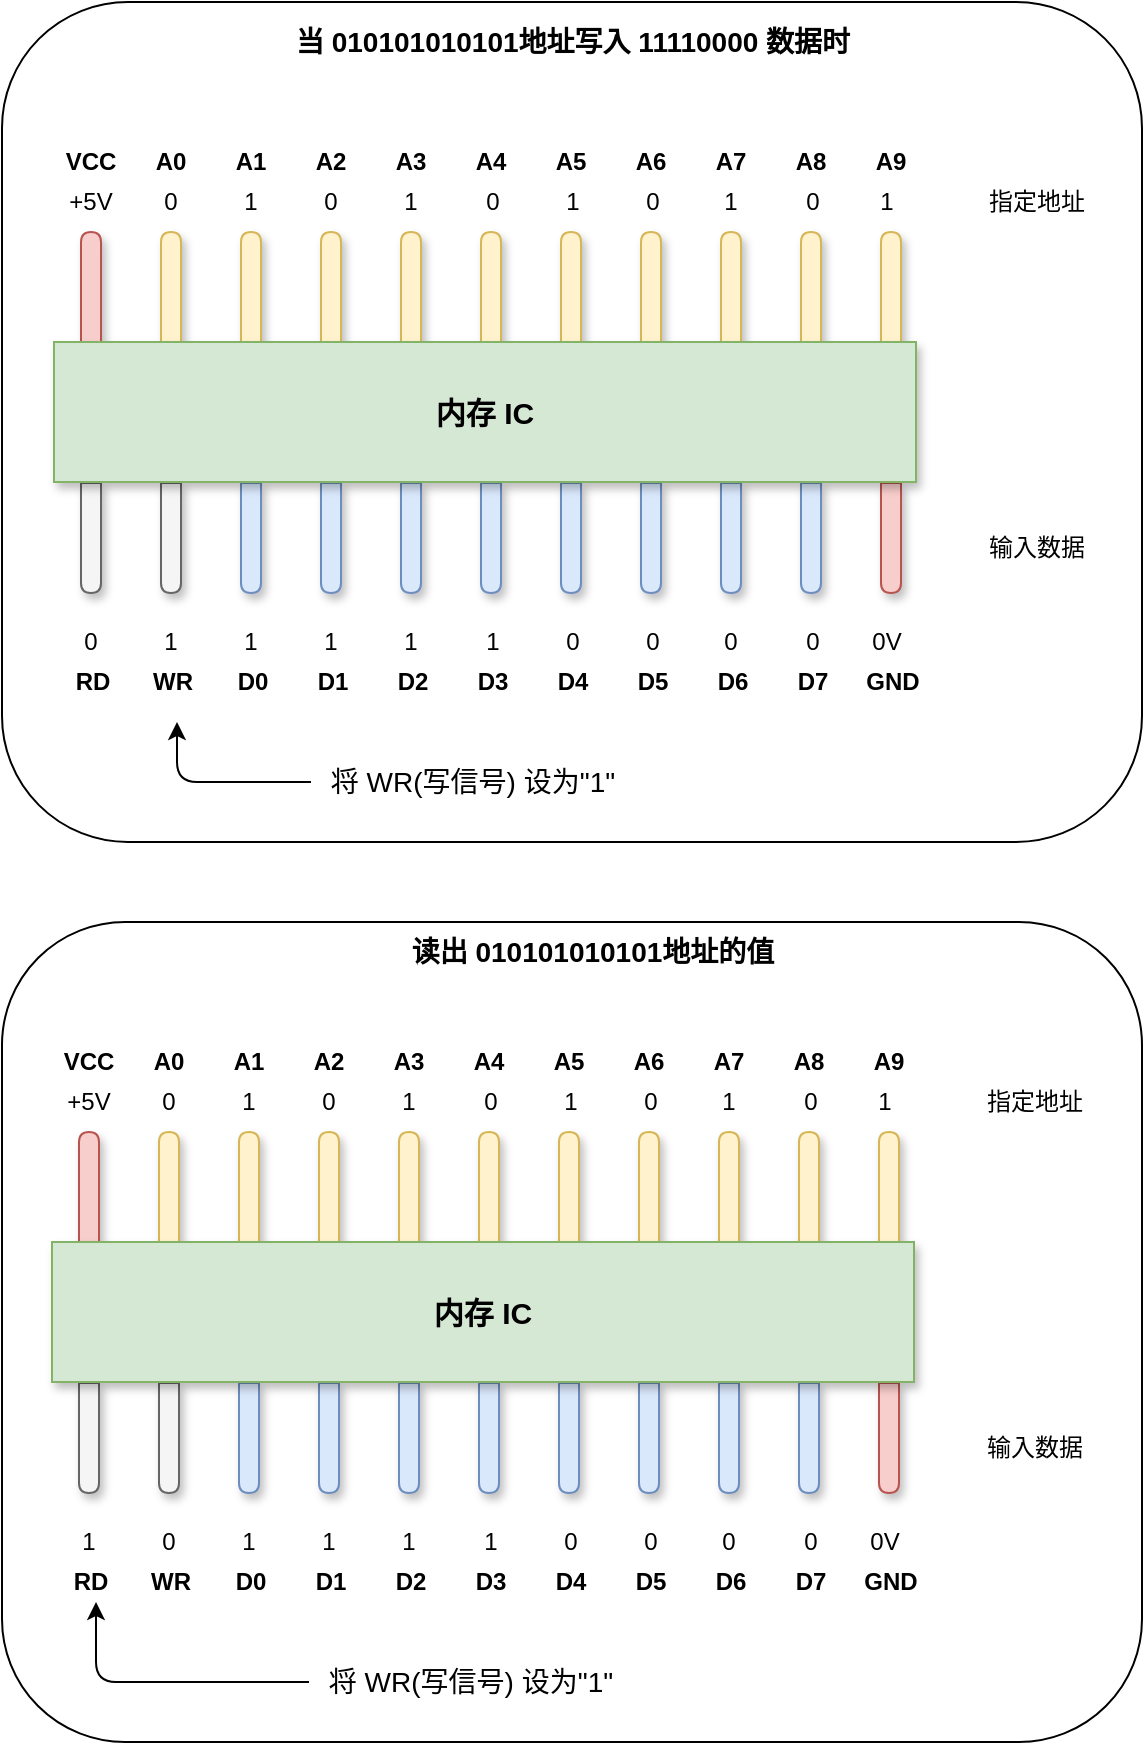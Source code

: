 <mxfile version="14.1.5" type="device"><diagram id="8DEhN0fLM4nAGA-10eyG" name="第 1 页"><mxGraphModel dx="1690" dy="1173" grid="1" gridSize="10" guides="1" tooltips="1" connect="1" arrows="1" fold="1" page="1" pageScale="1" pageWidth="827" pageHeight="1169" math="0" shadow="0"><root><mxCell id="0"/><mxCell id="1" parent="0"/><mxCell id="zL3tA4bPiqd9ROFaoa5U-16" value="" style="rounded=1;whiteSpace=wrap;html=1;fontSize=14;" vertex="1" parent="1"><mxGeometry x="173" y="100" width="570" height="420" as="geometry"/></mxCell><mxCell id="I1AymRNiyK1BnR4SQcGp-3" value="" style="shape=delay;whiteSpace=wrap;html=1;fontSize=15;rotation=-90;fillColor=#f8cecc;strokeColor=#b85450;shadow=1;" parent="1" vertex="1"><mxGeometry x="190" y="237.5" width="55" height="10" as="geometry"/></mxCell><mxCell id="I1AymRNiyK1BnR4SQcGp-4" value="" style="shape=delay;whiteSpace=wrap;html=1;fontSize=15;rotation=-90;fillColor=#fff2cc;strokeColor=#d6b656;shadow=1;" parent="1" vertex="1"><mxGeometry x="230" y="237.5" width="55" height="10" as="geometry"/></mxCell><mxCell id="I1AymRNiyK1BnR4SQcGp-6" value="" style="shape=delay;whiteSpace=wrap;html=1;fontSize=15;rotation=-90;fillColor=#fff2cc;strokeColor=#d6b656;shadow=1;" parent="1" vertex="1"><mxGeometry x="270" y="237.5" width="55" height="10" as="geometry"/></mxCell><mxCell id="I1AymRNiyK1BnR4SQcGp-7" value="" style="shape=delay;whiteSpace=wrap;html=1;fontSize=15;rotation=-90;fillColor=#fff2cc;strokeColor=#d6b656;shadow=1;" parent="1" vertex="1"><mxGeometry x="310" y="237.5" width="55" height="10" as="geometry"/></mxCell><mxCell id="I1AymRNiyK1BnR4SQcGp-9" value="" style="shape=delay;whiteSpace=wrap;html=1;fontSize=15;rotation=-90;fillColor=#fff2cc;strokeColor=#d6b656;shadow=1;" parent="1" vertex="1"><mxGeometry x="350" y="237.5" width="55" height="10" as="geometry"/></mxCell><mxCell id="I1AymRNiyK1BnR4SQcGp-10" value="" style="shape=delay;whiteSpace=wrap;html=1;fontSize=15;rotation=-90;fillColor=#fff2cc;strokeColor=#d6b656;shadow=1;" parent="1" vertex="1"><mxGeometry x="390" y="237.5" width="55" height="10" as="geometry"/></mxCell><mxCell id="I1AymRNiyK1BnR4SQcGp-11" value="" style="shape=delay;whiteSpace=wrap;html=1;fontSize=15;rotation=-90;fillColor=#fff2cc;strokeColor=#d6b656;shadow=1;" parent="1" vertex="1"><mxGeometry x="430" y="237.5" width="55" height="10" as="geometry"/></mxCell><mxCell id="I1AymRNiyK1BnR4SQcGp-12" value="" style="shape=delay;whiteSpace=wrap;html=1;fontSize=15;rotation=-90;fillColor=#fff2cc;strokeColor=#d6b656;shadow=1;" parent="1" vertex="1"><mxGeometry x="470" y="237.5" width="55" height="10" as="geometry"/></mxCell><mxCell id="I1AymRNiyK1BnR4SQcGp-13" value="" style="shape=delay;whiteSpace=wrap;html=1;fontSize=15;rotation=-90;fillColor=#fff2cc;strokeColor=#d6b656;shadow=1;" parent="1" vertex="1"><mxGeometry x="510" y="237.5" width="55" height="10" as="geometry"/></mxCell><mxCell id="I1AymRNiyK1BnR4SQcGp-14" value="" style="shape=delay;whiteSpace=wrap;html=1;fontSize=15;rotation=-90;fillColor=#fff2cc;strokeColor=#d6b656;shadow=1;" parent="1" vertex="1"><mxGeometry x="550" y="237.5" width="55" height="10" as="geometry"/></mxCell><mxCell id="I1AymRNiyK1BnR4SQcGp-15" value="" style="shape=delay;whiteSpace=wrap;html=1;fontSize=15;rotation=-90;direction=west;shadow=1;fillColor=#f5f5f5;strokeColor=#666666;fontColor=#333333;" parent="1" vertex="1"><mxGeometry x="190" y="363" width="55" height="10" as="geometry"/></mxCell><mxCell id="I1AymRNiyK1BnR4SQcGp-16" value="" style="shape=delay;whiteSpace=wrap;html=1;fontSize=15;rotation=-90;direction=west;shadow=1;fillColor=#f5f5f5;strokeColor=#666666;fontColor=#333333;" parent="1" vertex="1"><mxGeometry x="230" y="363" width="55" height="10" as="geometry"/></mxCell><mxCell id="I1AymRNiyK1BnR4SQcGp-17" value="" style="shape=delay;whiteSpace=wrap;html=1;fontSize=15;rotation=-90;direction=west;shadow=1;fillColor=#dae8fc;strokeColor=#6c8ebf;" parent="1" vertex="1"><mxGeometry x="270" y="363" width="55" height="10" as="geometry"/></mxCell><mxCell id="I1AymRNiyK1BnR4SQcGp-18" value="" style="shape=delay;whiteSpace=wrap;html=1;fontSize=15;rotation=-90;direction=west;shadow=1;fillColor=#dae8fc;strokeColor=#6c8ebf;" parent="1" vertex="1"><mxGeometry x="310" y="363" width="55" height="10" as="geometry"/></mxCell><mxCell id="I1AymRNiyK1BnR4SQcGp-19" value="" style="shape=delay;whiteSpace=wrap;html=1;fontSize=15;rotation=-90;direction=west;shadow=1;fillColor=#dae8fc;strokeColor=#6c8ebf;" parent="1" vertex="1"><mxGeometry x="350" y="363" width="55" height="10" as="geometry"/></mxCell><mxCell id="I1AymRNiyK1BnR4SQcGp-20" value="" style="shape=delay;whiteSpace=wrap;html=1;fontSize=15;rotation=-90;direction=west;shadow=1;fillColor=#dae8fc;strokeColor=#6c8ebf;" parent="1" vertex="1"><mxGeometry x="390" y="363" width="55" height="10" as="geometry"/></mxCell><mxCell id="I1AymRNiyK1BnR4SQcGp-21" value="" style="shape=delay;whiteSpace=wrap;html=1;fontSize=15;rotation=-90;direction=west;shadow=1;fillColor=#dae8fc;strokeColor=#6c8ebf;" parent="1" vertex="1"><mxGeometry x="430" y="363" width="55" height="10" as="geometry"/></mxCell><mxCell id="I1AymRNiyK1BnR4SQcGp-22" value="" style="shape=delay;whiteSpace=wrap;html=1;fontSize=15;rotation=-90;direction=west;shadow=1;fillColor=#dae8fc;strokeColor=#6c8ebf;" parent="1" vertex="1"><mxGeometry x="470" y="363" width="55" height="10" as="geometry"/></mxCell><mxCell id="I1AymRNiyK1BnR4SQcGp-23" value="" style="shape=delay;whiteSpace=wrap;html=1;fontSize=15;rotation=-90;direction=west;shadow=1;fillColor=#dae8fc;strokeColor=#6c8ebf;" parent="1" vertex="1"><mxGeometry x="510" y="363" width="55" height="10" as="geometry"/></mxCell><mxCell id="I1AymRNiyK1BnR4SQcGp-24" value="" style="shape=delay;whiteSpace=wrap;html=1;fontSize=15;rotation=-90;direction=west;shadow=1;fillColor=#dae8fc;strokeColor=#6c8ebf;" parent="1" vertex="1"><mxGeometry x="550" y="363" width="55" height="10" as="geometry"/></mxCell><mxCell id="I1AymRNiyK1BnR4SQcGp-25" value="VCC" style="text;html=1;align=center;verticalAlign=middle;resizable=0;points=[];autosize=1;fontSize=12;fontStyle=1;shadow=1;" parent="1" vertex="1"><mxGeometry x="197" y="170" width="40" height="20" as="geometry"/></mxCell><mxCell id="I1AymRNiyK1BnR4SQcGp-26" value="A0" style="text;html=1;align=center;verticalAlign=middle;resizable=0;points=[];autosize=1;fontSize=12;fontStyle=1;shadow=1;" parent="1" vertex="1"><mxGeometry x="242" y="170" width="30" height="20" as="geometry"/></mxCell><mxCell id="I1AymRNiyK1BnR4SQcGp-27" value="A1" style="text;html=1;align=center;verticalAlign=middle;resizable=0;points=[];autosize=1;fontSize=12;fontStyle=1;shadow=1;" parent="1" vertex="1"><mxGeometry x="282" y="170" width="30" height="20" as="geometry"/></mxCell><mxCell id="I1AymRNiyK1BnR4SQcGp-28" value="A2" style="text;html=1;align=center;verticalAlign=middle;resizable=0;points=[];autosize=1;fontSize=12;fontStyle=1;shadow=1;" parent="1" vertex="1"><mxGeometry x="322" y="170" width="30" height="20" as="geometry"/></mxCell><mxCell id="I1AymRNiyK1BnR4SQcGp-29" value="A3" style="text;html=1;align=center;verticalAlign=middle;resizable=0;points=[];autosize=1;fontSize=12;fontStyle=1;shadow=1;" parent="1" vertex="1"><mxGeometry x="362" y="170" width="30" height="20" as="geometry"/></mxCell><mxCell id="I1AymRNiyK1BnR4SQcGp-30" value="A4" style="text;html=1;align=center;verticalAlign=middle;resizable=0;points=[];autosize=1;fontSize=12;fontStyle=1;shadow=1;" parent="1" vertex="1"><mxGeometry x="402" y="170" width="30" height="20" as="geometry"/></mxCell><mxCell id="I1AymRNiyK1BnR4SQcGp-31" value="A5" style="text;html=1;align=center;verticalAlign=middle;resizable=0;points=[];autosize=1;fontSize=12;fontStyle=1;shadow=1;" parent="1" vertex="1"><mxGeometry x="442" y="170" width="30" height="20" as="geometry"/></mxCell><mxCell id="I1AymRNiyK1BnR4SQcGp-32" value="A6" style="text;html=1;align=center;verticalAlign=middle;resizable=0;points=[];autosize=1;fontSize=12;fontStyle=1;shadow=1;" parent="1" vertex="1"><mxGeometry x="482" y="170" width="30" height="20" as="geometry"/></mxCell><mxCell id="I1AymRNiyK1BnR4SQcGp-33" value="A7" style="text;html=1;align=center;verticalAlign=middle;resizable=0;points=[];autosize=1;fontSize=12;fontStyle=1;shadow=1;" parent="1" vertex="1"><mxGeometry x="522" y="170" width="30" height="20" as="geometry"/></mxCell><mxCell id="I1AymRNiyK1BnR4SQcGp-34" value="A8" style="text;html=1;align=center;verticalAlign=middle;resizable=0;points=[];autosize=1;fontSize=12;fontStyle=1;shadow=1;" parent="1" vertex="1"><mxGeometry x="562" y="170" width="30" height="20" as="geometry"/></mxCell><mxCell id="I1AymRNiyK1BnR4SQcGp-35" value="" style="shape=delay;whiteSpace=wrap;html=1;fontSize=15;rotation=-90;fillColor=#fff2cc;strokeColor=#d6b656;shadow=1;" parent="1" vertex="1"><mxGeometry x="590" y="237.5" width="55" height="10" as="geometry"/></mxCell><mxCell id="I1AymRNiyK1BnR4SQcGp-36" value="A9" style="text;html=1;align=center;verticalAlign=middle;resizable=0;points=[];autosize=1;fontSize=12;fontStyle=1;shadow=1;" parent="1" vertex="1"><mxGeometry x="602" y="170" width="30" height="20" as="geometry"/></mxCell><mxCell id="I1AymRNiyK1BnR4SQcGp-37" value="" style="shape=delay;whiteSpace=wrap;html=1;fontSize=15;rotation=-90;direction=west;shadow=1;fillColor=#f8cecc;strokeColor=#b85450;" parent="1" vertex="1"><mxGeometry x="590" y="363" width="55" height="10" as="geometry"/></mxCell><mxCell id="I1AymRNiyK1BnR4SQcGp-1" value="内存 IC" style="rounded=0;whiteSpace=wrap;html=1;fillColor=#d5e8d4;strokeColor=#82b366;fontStyle=1;fontSize=15;shadow=1;" parent="1" vertex="1"><mxGeometry x="199" y="270" width="431" height="70" as="geometry"/></mxCell><mxCell id="I1AymRNiyK1BnR4SQcGp-40" value="GND" style="text;html=1;align=center;verticalAlign=middle;resizable=0;points=[];autosize=1;fontSize=12;fontStyle=1;shadow=1;" parent="1" vertex="1"><mxGeometry x="598" y="430" width="40" height="20" as="geometry"/></mxCell><mxCell id="I1AymRNiyK1BnR4SQcGp-41" value="D0" style="text;html=1;align=center;verticalAlign=middle;resizable=0;points=[];autosize=1;fontSize=12;fontStyle=1;shadow=1;" parent="1" vertex="1"><mxGeometry x="283" y="430" width="30" height="20" as="geometry"/></mxCell><mxCell id="I1AymRNiyK1BnR4SQcGp-42" value="D1" style="text;html=1;align=center;verticalAlign=middle;resizable=0;points=[];autosize=1;fontSize=12;fontStyle=1;shadow=1;" parent="1" vertex="1"><mxGeometry x="323" y="430" width="30" height="20" as="geometry"/></mxCell><mxCell id="I1AymRNiyK1BnR4SQcGp-43" value="D2" style="text;html=1;align=center;verticalAlign=middle;resizable=0;points=[];autosize=1;fontSize=12;fontStyle=1;shadow=1;" parent="1" vertex="1"><mxGeometry x="363" y="430" width="30" height="20" as="geometry"/></mxCell><mxCell id="I1AymRNiyK1BnR4SQcGp-44" value="D3" style="text;html=1;align=center;verticalAlign=middle;resizable=0;points=[];autosize=1;fontSize=12;fontStyle=1;shadow=1;" parent="1" vertex="1"><mxGeometry x="403" y="430" width="30" height="20" as="geometry"/></mxCell><mxCell id="I1AymRNiyK1BnR4SQcGp-45" value="D4" style="text;html=1;align=center;verticalAlign=middle;resizable=0;points=[];autosize=1;fontSize=12;fontStyle=1;shadow=1;" parent="1" vertex="1"><mxGeometry x="443" y="430" width="30" height="20" as="geometry"/></mxCell><mxCell id="I1AymRNiyK1BnR4SQcGp-46" value="D5" style="text;html=1;align=center;verticalAlign=middle;resizable=0;points=[];autosize=1;fontSize=12;fontStyle=1;shadow=1;" parent="1" vertex="1"><mxGeometry x="483" y="430" width="30" height="20" as="geometry"/></mxCell><mxCell id="I1AymRNiyK1BnR4SQcGp-47" value="D6" style="text;html=1;align=center;verticalAlign=middle;resizable=0;points=[];autosize=1;fontSize=12;fontStyle=1;shadow=1;" parent="1" vertex="1"><mxGeometry x="523" y="430" width="30" height="20" as="geometry"/></mxCell><mxCell id="I1AymRNiyK1BnR4SQcGp-48" value="D7" style="text;html=1;align=center;verticalAlign=middle;resizable=0;points=[];autosize=1;fontSize=12;fontStyle=1;shadow=1;" parent="1" vertex="1"><mxGeometry x="563" y="430" width="30" height="20" as="geometry"/></mxCell><mxCell id="I1AymRNiyK1BnR4SQcGp-49" value="WR" style="text;html=1;align=center;verticalAlign=middle;resizable=0;points=[];autosize=1;fontSize=12;fontStyle=1;shadow=1;" parent="1" vertex="1"><mxGeometry x="238" y="430" width="40" height="20" as="geometry"/></mxCell><mxCell id="I1AymRNiyK1BnR4SQcGp-50" value="RD" style="text;html=1;align=center;verticalAlign=middle;resizable=0;points=[];autosize=1;fontSize=12;fontStyle=1;shadow=1;" parent="1" vertex="1"><mxGeometry x="203" y="430" width="30" height="20" as="geometry"/></mxCell><mxCell id="zL3tA4bPiqd9ROFaoa5U-1" value="+5V" style="text;html=1;align=center;verticalAlign=middle;resizable=0;points=[];autosize=1;" vertex="1" parent="1"><mxGeometry x="197" y="190" width="40" height="20" as="geometry"/></mxCell><mxCell id="zL3tA4bPiqd9ROFaoa5U-2" value="0" style="text;html=1;align=center;verticalAlign=middle;resizable=0;points=[];autosize=1;" vertex="1" parent="1"><mxGeometry x="247" y="190" width="20" height="20" as="geometry"/></mxCell><mxCell id="zL3tA4bPiqd9ROFaoa5U-3" value="1" style="text;html=1;align=center;verticalAlign=middle;resizable=0;points=[];autosize=1;" vertex="1" parent="1"><mxGeometry x="287" y="190" width="20" height="20" as="geometry"/></mxCell><mxCell id="zL3tA4bPiqd9ROFaoa5U-4" value="0" style="text;html=1;align=center;verticalAlign=middle;resizable=0;points=[];autosize=1;" vertex="1" parent="1"><mxGeometry x="327" y="190" width="20" height="20" as="geometry"/></mxCell><mxCell id="zL3tA4bPiqd9ROFaoa5U-5" value="1" style="text;html=1;align=center;verticalAlign=middle;resizable=0;points=[];autosize=1;" vertex="1" parent="1"><mxGeometry x="367" y="190" width="20" height="20" as="geometry"/></mxCell><mxCell id="zL3tA4bPiqd9ROFaoa5U-6" value="0" style="text;html=1;align=center;verticalAlign=middle;resizable=0;points=[];autosize=1;" vertex="1" parent="1"><mxGeometry x="407.5" y="190" width="20" height="20" as="geometry"/></mxCell><mxCell id="zL3tA4bPiqd9ROFaoa5U-7" value="1" style="text;html=1;align=center;verticalAlign=middle;resizable=0;points=[];autosize=1;" vertex="1" parent="1"><mxGeometry x="447.5" y="190" width="20" height="20" as="geometry"/></mxCell><mxCell id="zL3tA4bPiqd9ROFaoa5U-8" value="0" style="text;html=1;align=center;verticalAlign=middle;resizable=0;points=[];autosize=1;" vertex="1" parent="1"><mxGeometry x="487.5" y="190" width="20" height="20" as="geometry"/></mxCell><mxCell id="zL3tA4bPiqd9ROFaoa5U-9" value="1" style="text;html=1;align=center;verticalAlign=middle;resizable=0;points=[];autosize=1;" vertex="1" parent="1"><mxGeometry x="527" y="190" width="20" height="20" as="geometry"/></mxCell><mxCell id="zL3tA4bPiqd9ROFaoa5U-10" value="0" style="text;html=1;align=center;verticalAlign=middle;resizable=0;points=[];autosize=1;" vertex="1" parent="1"><mxGeometry x="567.5" y="190" width="20" height="20" as="geometry"/></mxCell><mxCell id="zL3tA4bPiqd9ROFaoa5U-11" value="1" style="text;html=1;align=center;verticalAlign=middle;resizable=0;points=[];autosize=1;" vertex="1" parent="1"><mxGeometry x="605" y="190" width="20" height="20" as="geometry"/></mxCell><mxCell id="zL3tA4bPiqd9ROFaoa5U-13" value="指定地址" style="text;html=1;align=center;verticalAlign=middle;resizable=0;points=[];autosize=1;" vertex="1" parent="1"><mxGeometry x="660" y="190" width="60" height="20" as="geometry"/></mxCell><mxCell id="zL3tA4bPiqd9ROFaoa5U-14" value="输入数据" style="text;html=1;align=center;verticalAlign=middle;resizable=0;points=[];autosize=1;" vertex="1" parent="1"><mxGeometry x="660" y="363" width="60" height="20" as="geometry"/></mxCell><mxCell id="zL3tA4bPiqd9ROFaoa5U-15" value="当 010101010101地址写入 11110000 数据时" style="text;html=1;align=center;verticalAlign=middle;resizable=0;points=[];autosize=1;fontStyle=1;fontSize=14;" vertex="1" parent="1"><mxGeometry x="312.5" y="110" width="290" height="20" as="geometry"/></mxCell><mxCell id="zL3tA4bPiqd9ROFaoa5U-17" value="" style="edgeStyle=segmentEdgeStyle;endArrow=classic;html=1;fontSize=14;" edge="1" parent="1"><mxGeometry width="50" height="50" relative="1" as="geometry"><mxPoint x="327.5" y="490" as="sourcePoint"/><mxPoint x="260.5" y="460" as="targetPoint"/><Array as="points"><mxPoint x="327.5" y="490"/><mxPoint x="260.5" y="490"/></Array></mxGeometry></mxCell><mxCell id="zL3tA4bPiqd9ROFaoa5U-18" value="将 WR(写信号) 设为&quot;1&quot;" style="text;html=1;align=center;verticalAlign=middle;resizable=0;points=[];autosize=1;fontSize=14;" vertex="1" parent="1"><mxGeometry x="328" y="480" width="160" height="20" as="geometry"/></mxCell><mxCell id="zL3tA4bPiqd9ROFaoa5U-81" value="0" style="text;html=1;align=center;verticalAlign=middle;resizable=0;points=[];autosize=1;" vertex="1" parent="1"><mxGeometry x="207" y="410" width="20" height="20" as="geometry"/></mxCell><mxCell id="zL3tA4bPiqd9ROFaoa5U-82" value="1" style="text;html=1;align=center;verticalAlign=middle;resizable=0;points=[];autosize=1;" vertex="1" parent="1"><mxGeometry x="247" y="410" width="20" height="20" as="geometry"/></mxCell><mxCell id="zL3tA4bPiqd9ROFaoa5U-83" value="1" style="text;html=1;align=center;verticalAlign=middle;resizable=0;points=[];autosize=1;" vertex="1" parent="1"><mxGeometry x="287" y="410" width="20" height="20" as="geometry"/></mxCell><mxCell id="zL3tA4bPiqd9ROFaoa5U-84" value="1" style="text;html=1;align=center;verticalAlign=middle;resizable=0;points=[];autosize=1;" vertex="1" parent="1"><mxGeometry x="327" y="410" width="20" height="20" as="geometry"/></mxCell><mxCell id="zL3tA4bPiqd9ROFaoa5U-85" value="1" style="text;html=1;align=center;verticalAlign=middle;resizable=0;points=[];autosize=1;" vertex="1" parent="1"><mxGeometry x="367" y="410" width="20" height="20" as="geometry"/></mxCell><mxCell id="zL3tA4bPiqd9ROFaoa5U-86" value="1" style="text;html=1;align=center;verticalAlign=middle;resizable=0;points=[];autosize=1;" vertex="1" parent="1"><mxGeometry x="407.5" y="410" width="20" height="20" as="geometry"/></mxCell><mxCell id="zL3tA4bPiqd9ROFaoa5U-87" value="0" style="text;html=1;align=center;verticalAlign=middle;resizable=0;points=[];autosize=1;" vertex="1" parent="1"><mxGeometry x="447.5" y="410" width="20" height="20" as="geometry"/></mxCell><mxCell id="zL3tA4bPiqd9ROFaoa5U-88" value="0" style="text;html=1;align=center;verticalAlign=middle;resizable=0;points=[];autosize=1;" vertex="1" parent="1"><mxGeometry x="487.5" y="410" width="20" height="20" as="geometry"/></mxCell><mxCell id="zL3tA4bPiqd9ROFaoa5U-89" value="0" style="text;html=1;align=center;verticalAlign=middle;resizable=0;points=[];autosize=1;" vertex="1" parent="1"><mxGeometry x="527" y="410" width="20" height="20" as="geometry"/></mxCell><mxCell id="zL3tA4bPiqd9ROFaoa5U-90" value="0" style="text;html=1;align=center;verticalAlign=middle;resizable=0;points=[];autosize=1;" vertex="1" parent="1"><mxGeometry x="567.5" y="410" width="20" height="20" as="geometry"/></mxCell><mxCell id="zL3tA4bPiqd9ROFaoa5U-91" value="0V" style="text;html=1;align=center;verticalAlign=middle;resizable=0;points=[];autosize=1;" vertex="1" parent="1"><mxGeometry x="600" y="410" width="30" height="20" as="geometry"/></mxCell><mxCell id="zL3tA4bPiqd9ROFaoa5U-92" value="" style="rounded=1;whiteSpace=wrap;html=1;fontSize=14;" vertex="1" parent="1"><mxGeometry x="173" y="560" width="570" height="410" as="geometry"/></mxCell><mxCell id="zL3tA4bPiqd9ROFaoa5U-93" value="" style="shape=delay;whiteSpace=wrap;html=1;fontSize=15;rotation=-90;fillColor=#f8cecc;strokeColor=#b85450;shadow=1;" vertex="1" parent="1"><mxGeometry x="189" y="687.5" width="55" height="10" as="geometry"/></mxCell><mxCell id="zL3tA4bPiqd9ROFaoa5U-94" value="" style="shape=delay;whiteSpace=wrap;html=1;fontSize=15;rotation=-90;fillColor=#fff2cc;strokeColor=#d6b656;shadow=1;" vertex="1" parent="1"><mxGeometry x="229" y="687.5" width="55" height="10" as="geometry"/></mxCell><mxCell id="zL3tA4bPiqd9ROFaoa5U-95" value="" style="shape=delay;whiteSpace=wrap;html=1;fontSize=15;rotation=-90;fillColor=#fff2cc;strokeColor=#d6b656;shadow=1;" vertex="1" parent="1"><mxGeometry x="269" y="687.5" width="55" height="10" as="geometry"/></mxCell><mxCell id="zL3tA4bPiqd9ROFaoa5U-96" value="" style="shape=delay;whiteSpace=wrap;html=1;fontSize=15;rotation=-90;fillColor=#fff2cc;strokeColor=#d6b656;shadow=1;" vertex="1" parent="1"><mxGeometry x="309" y="687.5" width="55" height="10" as="geometry"/></mxCell><mxCell id="zL3tA4bPiqd9ROFaoa5U-97" value="" style="shape=delay;whiteSpace=wrap;html=1;fontSize=15;rotation=-90;fillColor=#fff2cc;strokeColor=#d6b656;shadow=1;" vertex="1" parent="1"><mxGeometry x="349" y="687.5" width="55" height="10" as="geometry"/></mxCell><mxCell id="zL3tA4bPiqd9ROFaoa5U-98" value="" style="shape=delay;whiteSpace=wrap;html=1;fontSize=15;rotation=-90;fillColor=#fff2cc;strokeColor=#d6b656;shadow=1;" vertex="1" parent="1"><mxGeometry x="389" y="687.5" width="55" height="10" as="geometry"/></mxCell><mxCell id="zL3tA4bPiqd9ROFaoa5U-99" value="" style="shape=delay;whiteSpace=wrap;html=1;fontSize=15;rotation=-90;fillColor=#fff2cc;strokeColor=#d6b656;shadow=1;" vertex="1" parent="1"><mxGeometry x="429" y="687.5" width="55" height="10" as="geometry"/></mxCell><mxCell id="zL3tA4bPiqd9ROFaoa5U-100" value="" style="shape=delay;whiteSpace=wrap;html=1;fontSize=15;rotation=-90;fillColor=#fff2cc;strokeColor=#d6b656;shadow=1;" vertex="1" parent="1"><mxGeometry x="469" y="687.5" width="55" height="10" as="geometry"/></mxCell><mxCell id="zL3tA4bPiqd9ROFaoa5U-101" value="" style="shape=delay;whiteSpace=wrap;html=1;fontSize=15;rotation=-90;fillColor=#fff2cc;strokeColor=#d6b656;shadow=1;" vertex="1" parent="1"><mxGeometry x="509" y="687.5" width="55" height="10" as="geometry"/></mxCell><mxCell id="zL3tA4bPiqd9ROFaoa5U-102" value="" style="shape=delay;whiteSpace=wrap;html=1;fontSize=15;rotation=-90;fillColor=#fff2cc;strokeColor=#d6b656;shadow=1;" vertex="1" parent="1"><mxGeometry x="549" y="687.5" width="55" height="10" as="geometry"/></mxCell><mxCell id="zL3tA4bPiqd9ROFaoa5U-103" value="" style="shape=delay;whiteSpace=wrap;html=1;fontSize=15;rotation=-90;direction=west;shadow=1;fillColor=#f5f5f5;strokeColor=#666666;fontColor=#333333;" vertex="1" parent="1"><mxGeometry x="189" y="813" width="55" height="10" as="geometry"/></mxCell><mxCell id="zL3tA4bPiqd9ROFaoa5U-104" value="" style="shape=delay;whiteSpace=wrap;html=1;fontSize=15;rotation=-90;direction=west;shadow=1;fillColor=#f5f5f5;strokeColor=#666666;fontColor=#333333;" vertex="1" parent="1"><mxGeometry x="229" y="813" width="55" height="10" as="geometry"/></mxCell><mxCell id="zL3tA4bPiqd9ROFaoa5U-105" value="" style="shape=delay;whiteSpace=wrap;html=1;fontSize=15;rotation=-90;direction=west;shadow=1;fillColor=#dae8fc;strokeColor=#6c8ebf;" vertex="1" parent="1"><mxGeometry x="269" y="813" width="55" height="10" as="geometry"/></mxCell><mxCell id="zL3tA4bPiqd9ROFaoa5U-106" value="" style="shape=delay;whiteSpace=wrap;html=1;fontSize=15;rotation=-90;direction=west;shadow=1;fillColor=#dae8fc;strokeColor=#6c8ebf;" vertex="1" parent="1"><mxGeometry x="309" y="813" width="55" height="10" as="geometry"/></mxCell><mxCell id="zL3tA4bPiqd9ROFaoa5U-107" value="" style="shape=delay;whiteSpace=wrap;html=1;fontSize=15;rotation=-90;direction=west;shadow=1;fillColor=#dae8fc;strokeColor=#6c8ebf;" vertex="1" parent="1"><mxGeometry x="349" y="813" width="55" height="10" as="geometry"/></mxCell><mxCell id="zL3tA4bPiqd9ROFaoa5U-108" value="" style="shape=delay;whiteSpace=wrap;html=1;fontSize=15;rotation=-90;direction=west;shadow=1;fillColor=#dae8fc;strokeColor=#6c8ebf;" vertex="1" parent="1"><mxGeometry x="389" y="813" width="55" height="10" as="geometry"/></mxCell><mxCell id="zL3tA4bPiqd9ROFaoa5U-109" value="" style="shape=delay;whiteSpace=wrap;html=1;fontSize=15;rotation=-90;direction=west;shadow=1;fillColor=#dae8fc;strokeColor=#6c8ebf;" vertex="1" parent="1"><mxGeometry x="429" y="813" width="55" height="10" as="geometry"/></mxCell><mxCell id="zL3tA4bPiqd9ROFaoa5U-110" value="" style="shape=delay;whiteSpace=wrap;html=1;fontSize=15;rotation=-90;direction=west;shadow=1;fillColor=#dae8fc;strokeColor=#6c8ebf;" vertex="1" parent="1"><mxGeometry x="469" y="813" width="55" height="10" as="geometry"/></mxCell><mxCell id="zL3tA4bPiqd9ROFaoa5U-111" value="" style="shape=delay;whiteSpace=wrap;html=1;fontSize=15;rotation=-90;direction=west;shadow=1;fillColor=#dae8fc;strokeColor=#6c8ebf;" vertex="1" parent="1"><mxGeometry x="509" y="813" width="55" height="10" as="geometry"/></mxCell><mxCell id="zL3tA4bPiqd9ROFaoa5U-112" value="" style="shape=delay;whiteSpace=wrap;html=1;fontSize=15;rotation=-90;direction=west;shadow=1;fillColor=#dae8fc;strokeColor=#6c8ebf;" vertex="1" parent="1"><mxGeometry x="549" y="813" width="55" height="10" as="geometry"/></mxCell><mxCell id="zL3tA4bPiqd9ROFaoa5U-113" value="VCC" style="text;html=1;align=center;verticalAlign=middle;resizable=0;points=[];autosize=1;fontSize=12;fontStyle=1;shadow=1;" vertex="1" parent="1"><mxGeometry x="196" y="620" width="40" height="20" as="geometry"/></mxCell><mxCell id="zL3tA4bPiqd9ROFaoa5U-114" value="A0" style="text;html=1;align=center;verticalAlign=middle;resizable=0;points=[];autosize=1;fontSize=12;fontStyle=1;shadow=1;" vertex="1" parent="1"><mxGeometry x="241" y="620" width="30" height="20" as="geometry"/></mxCell><mxCell id="zL3tA4bPiqd9ROFaoa5U-115" value="A1" style="text;html=1;align=center;verticalAlign=middle;resizable=0;points=[];autosize=1;fontSize=12;fontStyle=1;shadow=1;" vertex="1" parent="1"><mxGeometry x="281" y="620" width="30" height="20" as="geometry"/></mxCell><mxCell id="zL3tA4bPiqd9ROFaoa5U-116" value="A2" style="text;html=1;align=center;verticalAlign=middle;resizable=0;points=[];autosize=1;fontSize=12;fontStyle=1;shadow=1;" vertex="1" parent="1"><mxGeometry x="321" y="620" width="30" height="20" as="geometry"/></mxCell><mxCell id="zL3tA4bPiqd9ROFaoa5U-117" value="A3" style="text;html=1;align=center;verticalAlign=middle;resizable=0;points=[];autosize=1;fontSize=12;fontStyle=1;shadow=1;" vertex="1" parent="1"><mxGeometry x="361" y="620" width="30" height="20" as="geometry"/></mxCell><mxCell id="zL3tA4bPiqd9ROFaoa5U-118" value="A4" style="text;html=1;align=center;verticalAlign=middle;resizable=0;points=[];autosize=1;fontSize=12;fontStyle=1;shadow=1;" vertex="1" parent="1"><mxGeometry x="401" y="620" width="30" height="20" as="geometry"/></mxCell><mxCell id="zL3tA4bPiqd9ROFaoa5U-119" value="A5" style="text;html=1;align=center;verticalAlign=middle;resizable=0;points=[];autosize=1;fontSize=12;fontStyle=1;shadow=1;" vertex="1" parent="1"><mxGeometry x="441" y="620" width="30" height="20" as="geometry"/></mxCell><mxCell id="zL3tA4bPiqd9ROFaoa5U-120" value="A6" style="text;html=1;align=center;verticalAlign=middle;resizable=0;points=[];autosize=1;fontSize=12;fontStyle=1;shadow=1;" vertex="1" parent="1"><mxGeometry x="481" y="620" width="30" height="20" as="geometry"/></mxCell><mxCell id="zL3tA4bPiqd9ROFaoa5U-121" value="A7" style="text;html=1;align=center;verticalAlign=middle;resizable=0;points=[];autosize=1;fontSize=12;fontStyle=1;shadow=1;" vertex="1" parent="1"><mxGeometry x="521" y="620" width="30" height="20" as="geometry"/></mxCell><mxCell id="zL3tA4bPiqd9ROFaoa5U-122" value="A8" style="text;html=1;align=center;verticalAlign=middle;resizable=0;points=[];autosize=1;fontSize=12;fontStyle=1;shadow=1;" vertex="1" parent="1"><mxGeometry x="561" y="620" width="30" height="20" as="geometry"/></mxCell><mxCell id="zL3tA4bPiqd9ROFaoa5U-123" value="" style="shape=delay;whiteSpace=wrap;html=1;fontSize=15;rotation=-90;fillColor=#fff2cc;strokeColor=#d6b656;shadow=1;" vertex="1" parent="1"><mxGeometry x="589" y="687.5" width="55" height="10" as="geometry"/></mxCell><mxCell id="zL3tA4bPiqd9ROFaoa5U-124" value="A9" style="text;html=1;align=center;verticalAlign=middle;resizable=0;points=[];autosize=1;fontSize=12;fontStyle=1;shadow=1;" vertex="1" parent="1"><mxGeometry x="601" y="620" width="30" height="20" as="geometry"/></mxCell><mxCell id="zL3tA4bPiqd9ROFaoa5U-125" value="" style="shape=delay;whiteSpace=wrap;html=1;fontSize=15;rotation=-90;direction=west;shadow=1;fillColor=#f8cecc;strokeColor=#b85450;" vertex="1" parent="1"><mxGeometry x="589" y="813" width="55" height="10" as="geometry"/></mxCell><mxCell id="zL3tA4bPiqd9ROFaoa5U-126" value="内存 IC" style="rounded=0;whiteSpace=wrap;html=1;fillColor=#d5e8d4;strokeColor=#82b366;fontStyle=1;fontSize=15;shadow=1;" vertex="1" parent="1"><mxGeometry x="198" y="720" width="431" height="70" as="geometry"/></mxCell><mxCell id="zL3tA4bPiqd9ROFaoa5U-127" value="GND" style="text;html=1;align=center;verticalAlign=middle;resizable=0;points=[];autosize=1;fontSize=12;fontStyle=1;shadow=1;" vertex="1" parent="1"><mxGeometry x="597" y="880" width="40" height="20" as="geometry"/></mxCell><mxCell id="zL3tA4bPiqd9ROFaoa5U-128" value="D0" style="text;html=1;align=center;verticalAlign=middle;resizable=0;points=[];autosize=1;fontSize=12;fontStyle=1;shadow=1;" vertex="1" parent="1"><mxGeometry x="282" y="880" width="30" height="20" as="geometry"/></mxCell><mxCell id="zL3tA4bPiqd9ROFaoa5U-129" value="D1" style="text;html=1;align=center;verticalAlign=middle;resizable=0;points=[];autosize=1;fontSize=12;fontStyle=1;shadow=1;" vertex="1" parent="1"><mxGeometry x="322" y="880" width="30" height="20" as="geometry"/></mxCell><mxCell id="zL3tA4bPiqd9ROFaoa5U-130" value="D2" style="text;html=1;align=center;verticalAlign=middle;resizable=0;points=[];autosize=1;fontSize=12;fontStyle=1;shadow=1;" vertex="1" parent="1"><mxGeometry x="362" y="880" width="30" height="20" as="geometry"/></mxCell><mxCell id="zL3tA4bPiqd9ROFaoa5U-131" value="D3" style="text;html=1;align=center;verticalAlign=middle;resizable=0;points=[];autosize=1;fontSize=12;fontStyle=1;shadow=1;" vertex="1" parent="1"><mxGeometry x="402" y="880" width="30" height="20" as="geometry"/></mxCell><mxCell id="zL3tA4bPiqd9ROFaoa5U-132" value="D4" style="text;html=1;align=center;verticalAlign=middle;resizable=0;points=[];autosize=1;fontSize=12;fontStyle=1;shadow=1;" vertex="1" parent="1"><mxGeometry x="442" y="880" width="30" height="20" as="geometry"/></mxCell><mxCell id="zL3tA4bPiqd9ROFaoa5U-133" value="D5" style="text;html=1;align=center;verticalAlign=middle;resizable=0;points=[];autosize=1;fontSize=12;fontStyle=1;shadow=1;" vertex="1" parent="1"><mxGeometry x="482" y="880" width="30" height="20" as="geometry"/></mxCell><mxCell id="zL3tA4bPiqd9ROFaoa5U-134" value="D6" style="text;html=1;align=center;verticalAlign=middle;resizable=0;points=[];autosize=1;fontSize=12;fontStyle=1;shadow=1;" vertex="1" parent="1"><mxGeometry x="522" y="880" width="30" height="20" as="geometry"/></mxCell><mxCell id="zL3tA4bPiqd9ROFaoa5U-135" value="D7" style="text;html=1;align=center;verticalAlign=middle;resizable=0;points=[];autosize=1;fontSize=12;fontStyle=1;shadow=1;" vertex="1" parent="1"><mxGeometry x="562" y="880" width="30" height="20" as="geometry"/></mxCell><mxCell id="zL3tA4bPiqd9ROFaoa5U-136" value="WR" style="text;html=1;align=center;verticalAlign=middle;resizable=0;points=[];autosize=1;fontSize=12;fontStyle=1;shadow=1;" vertex="1" parent="1"><mxGeometry x="237" y="880" width="40" height="20" as="geometry"/></mxCell><mxCell id="zL3tA4bPiqd9ROFaoa5U-137" value="RD" style="text;html=1;align=center;verticalAlign=middle;resizable=0;points=[];autosize=1;fontSize=12;fontStyle=1;shadow=1;" vertex="1" parent="1"><mxGeometry x="202" y="880" width="30" height="20" as="geometry"/></mxCell><mxCell id="zL3tA4bPiqd9ROFaoa5U-138" value="+5V" style="text;html=1;align=center;verticalAlign=middle;resizable=0;points=[];autosize=1;" vertex="1" parent="1"><mxGeometry x="196" y="640" width="40" height="20" as="geometry"/></mxCell><mxCell id="zL3tA4bPiqd9ROFaoa5U-139" value="0" style="text;html=1;align=center;verticalAlign=middle;resizable=0;points=[];autosize=1;" vertex="1" parent="1"><mxGeometry x="246" y="640" width="20" height="20" as="geometry"/></mxCell><mxCell id="zL3tA4bPiqd9ROFaoa5U-140" value="1" style="text;html=1;align=center;verticalAlign=middle;resizable=0;points=[];autosize=1;" vertex="1" parent="1"><mxGeometry x="286" y="640" width="20" height="20" as="geometry"/></mxCell><mxCell id="zL3tA4bPiqd9ROFaoa5U-141" value="0" style="text;html=1;align=center;verticalAlign=middle;resizable=0;points=[];autosize=1;" vertex="1" parent="1"><mxGeometry x="326" y="640" width="20" height="20" as="geometry"/></mxCell><mxCell id="zL3tA4bPiqd9ROFaoa5U-142" value="1" style="text;html=1;align=center;verticalAlign=middle;resizable=0;points=[];autosize=1;" vertex="1" parent="1"><mxGeometry x="366" y="640" width="20" height="20" as="geometry"/></mxCell><mxCell id="zL3tA4bPiqd9ROFaoa5U-143" value="0" style="text;html=1;align=center;verticalAlign=middle;resizable=0;points=[];autosize=1;" vertex="1" parent="1"><mxGeometry x="406.5" y="640" width="20" height="20" as="geometry"/></mxCell><mxCell id="zL3tA4bPiqd9ROFaoa5U-144" value="1" style="text;html=1;align=center;verticalAlign=middle;resizable=0;points=[];autosize=1;" vertex="1" parent="1"><mxGeometry x="446.5" y="640" width="20" height="20" as="geometry"/></mxCell><mxCell id="zL3tA4bPiqd9ROFaoa5U-145" value="0" style="text;html=1;align=center;verticalAlign=middle;resizable=0;points=[];autosize=1;" vertex="1" parent="1"><mxGeometry x="486.5" y="640" width="20" height="20" as="geometry"/></mxCell><mxCell id="zL3tA4bPiqd9ROFaoa5U-146" value="1" style="text;html=1;align=center;verticalAlign=middle;resizable=0;points=[];autosize=1;" vertex="1" parent="1"><mxGeometry x="526" y="640" width="20" height="20" as="geometry"/></mxCell><mxCell id="zL3tA4bPiqd9ROFaoa5U-147" value="0" style="text;html=1;align=center;verticalAlign=middle;resizable=0;points=[];autosize=1;" vertex="1" parent="1"><mxGeometry x="566.5" y="640" width="20" height="20" as="geometry"/></mxCell><mxCell id="zL3tA4bPiqd9ROFaoa5U-148" value="1" style="text;html=1;align=center;verticalAlign=middle;resizable=0;points=[];autosize=1;" vertex="1" parent="1"><mxGeometry x="604" y="640" width="20" height="20" as="geometry"/></mxCell><mxCell id="zL3tA4bPiqd9ROFaoa5U-149" value="指定地址" style="text;html=1;align=center;verticalAlign=middle;resizable=0;points=[];autosize=1;" vertex="1" parent="1"><mxGeometry x="659" y="640" width="60" height="20" as="geometry"/></mxCell><mxCell id="zL3tA4bPiqd9ROFaoa5U-150" value="输入数据" style="text;html=1;align=center;verticalAlign=middle;resizable=0;points=[];autosize=1;" vertex="1" parent="1"><mxGeometry x="659" y="813" width="60" height="20" as="geometry"/></mxCell><mxCell id="zL3tA4bPiqd9ROFaoa5U-152" value="" style="edgeStyle=segmentEdgeStyle;endArrow=classic;html=1;fontSize=14;entryX=0.6;entryY=1;entryDx=0;entryDy=0;entryPerimeter=0;" edge="1" parent="1" target="zL3tA4bPiqd9ROFaoa5U-137"><mxGeometry width="50" height="50" relative="1" as="geometry"><mxPoint x="326.5" y="940" as="sourcePoint"/><mxPoint x="210" y="910" as="targetPoint"/><Array as="points"><mxPoint x="220" y="940"/></Array></mxGeometry></mxCell><mxCell id="zL3tA4bPiqd9ROFaoa5U-153" value="将 WR(写信号) 设为&quot;1&quot;" style="text;html=1;align=center;verticalAlign=middle;resizable=0;points=[];autosize=1;fontSize=14;" vertex="1" parent="1"><mxGeometry x="327" y="930" width="160" height="20" as="geometry"/></mxCell><mxCell id="zL3tA4bPiqd9ROFaoa5U-154" value="1" style="text;html=1;align=center;verticalAlign=middle;resizable=0;points=[];autosize=1;" vertex="1" parent="1"><mxGeometry x="206" y="860" width="20" height="20" as="geometry"/></mxCell><mxCell id="zL3tA4bPiqd9ROFaoa5U-155" value="0" style="text;html=1;align=center;verticalAlign=middle;resizable=0;points=[];autosize=1;" vertex="1" parent="1"><mxGeometry x="246" y="860" width="20" height="20" as="geometry"/></mxCell><mxCell id="zL3tA4bPiqd9ROFaoa5U-156" value="1" style="text;html=1;align=center;verticalAlign=middle;resizable=0;points=[];autosize=1;" vertex="1" parent="1"><mxGeometry x="286" y="860" width="20" height="20" as="geometry"/></mxCell><mxCell id="zL3tA4bPiqd9ROFaoa5U-157" value="1" style="text;html=1;align=center;verticalAlign=middle;resizable=0;points=[];autosize=1;" vertex="1" parent="1"><mxGeometry x="326" y="860" width="20" height="20" as="geometry"/></mxCell><mxCell id="zL3tA4bPiqd9ROFaoa5U-158" value="1" style="text;html=1;align=center;verticalAlign=middle;resizable=0;points=[];autosize=1;" vertex="1" parent="1"><mxGeometry x="366" y="860" width="20" height="20" as="geometry"/></mxCell><mxCell id="zL3tA4bPiqd9ROFaoa5U-159" value="1" style="text;html=1;align=center;verticalAlign=middle;resizable=0;points=[];autosize=1;" vertex="1" parent="1"><mxGeometry x="406.5" y="860" width="20" height="20" as="geometry"/></mxCell><mxCell id="zL3tA4bPiqd9ROFaoa5U-160" value="0" style="text;html=1;align=center;verticalAlign=middle;resizable=0;points=[];autosize=1;" vertex="1" parent="1"><mxGeometry x="446.5" y="860" width="20" height="20" as="geometry"/></mxCell><mxCell id="zL3tA4bPiqd9ROFaoa5U-161" value="0" style="text;html=1;align=center;verticalAlign=middle;resizable=0;points=[];autosize=1;" vertex="1" parent="1"><mxGeometry x="486.5" y="860" width="20" height="20" as="geometry"/></mxCell><mxCell id="zL3tA4bPiqd9ROFaoa5U-162" value="0" style="text;html=1;align=center;verticalAlign=middle;resizable=0;points=[];autosize=1;" vertex="1" parent="1"><mxGeometry x="526" y="860" width="20" height="20" as="geometry"/></mxCell><mxCell id="zL3tA4bPiqd9ROFaoa5U-163" value="0" style="text;html=1;align=center;verticalAlign=middle;resizable=0;points=[];autosize=1;" vertex="1" parent="1"><mxGeometry x="566.5" y="860" width="20" height="20" as="geometry"/></mxCell><mxCell id="zL3tA4bPiqd9ROFaoa5U-164" value="0V" style="text;html=1;align=center;verticalAlign=middle;resizable=0;points=[];autosize=1;" vertex="1" parent="1"><mxGeometry x="599" y="860" width="30" height="20" as="geometry"/></mxCell><mxCell id="zL3tA4bPiqd9ROFaoa5U-78" value="读出 010101010101地址的值" style="text;html=1;align=center;verticalAlign=middle;resizable=0;points=[];autosize=1;fontStyle=1;fontSize=14;" vertex="1" parent="1"><mxGeometry x="367.5" y="565" width="200" height="20" as="geometry"/></mxCell></root></mxGraphModel></diagram></mxfile>